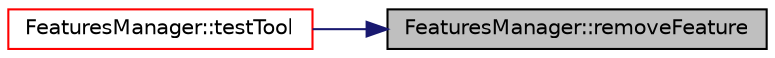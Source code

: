 digraph "FeaturesManager::removeFeature"
{
 // LATEX_PDF_SIZE
  edge [fontname="Helvetica",fontsize="10",labelfontname="Helvetica",labelfontsize="10"];
  node [fontname="Helvetica",fontsize="10",shape=record];
  rankdir="RL";
  Node1 [label="FeaturesManager::removeFeature",height=0.2,width=0.4,color="black", fillcolor="grey75", style="filled", fontcolor="black",tooltip=" "];
  Node1 -> Node2 [dir="back",color="midnightblue",fontsize="10",style="solid",fontname="Helvetica"];
  Node2 [label="FeaturesManager::testTool",height=0.2,width=0.4,color="red", fillcolor="white", style="filled",URL="$class_features_manager.html#a60a7800ad3da2ad31b40756fc58d9d16",tooltip=" "];
}
